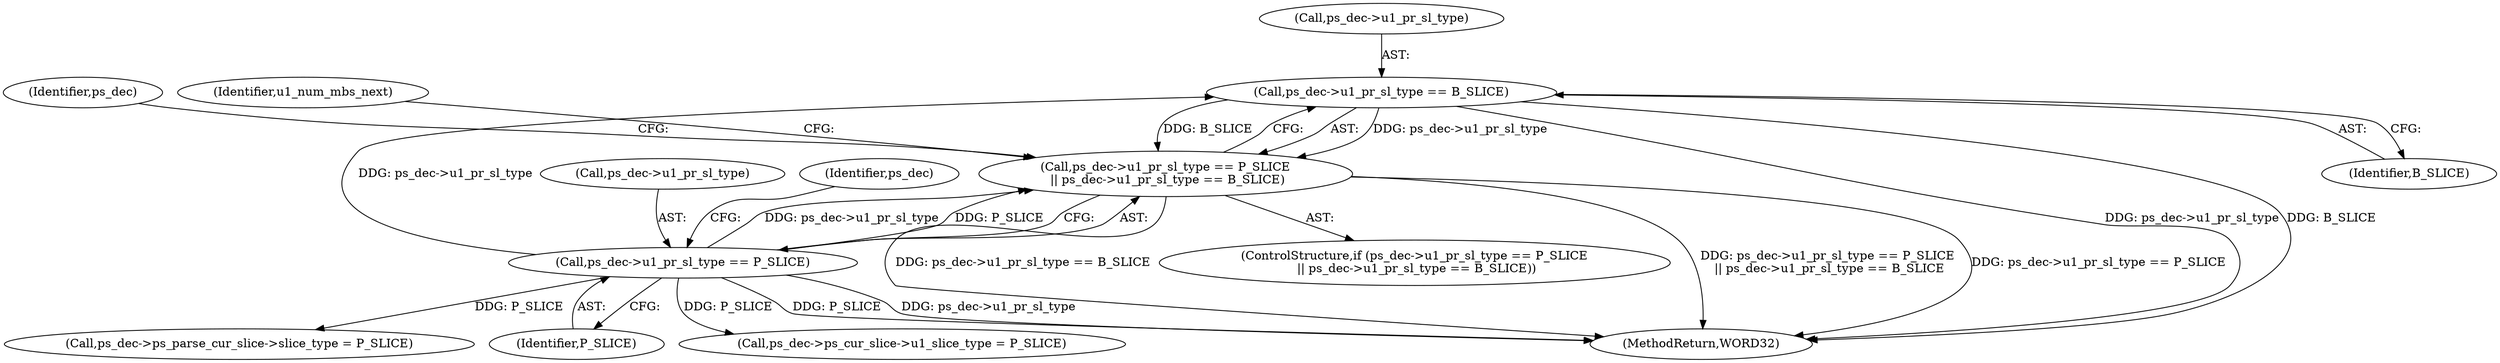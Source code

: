 digraph "0_Android_0b23c81c3dd9ec38f7e6806a3955fed1925541a0_1@pointer" {
"1000649" [label="(Call,ps_dec->u1_pr_sl_type == B_SLICE)"];
"1000644" [label="(Call,ps_dec->u1_pr_sl_type == P_SLICE)"];
"1000643" [label="(Call,ps_dec->u1_pr_sl_type == P_SLICE\n || ps_dec->u1_pr_sl_type == B_SLICE)"];
"1000650" [label="(Call,ps_dec->u1_pr_sl_type)"];
"1000963" [label="(Call,ps_dec->ps_parse_cur_slice->slice_type = P_SLICE)"];
"1000653" [label="(Identifier,B_SLICE)"];
"1000642" [label="(ControlStructure,if (ps_dec->u1_pr_sl_type == P_SLICE\n || ps_dec->u1_pr_sl_type == B_SLICE))"];
"1000648" [label="(Identifier,P_SLICE)"];
"1000649" [label="(Call,ps_dec->u1_pr_sl_type == B_SLICE)"];
"1000643" [label="(Call,ps_dec->u1_pr_sl_type == P_SLICE\n || ps_dec->u1_pr_sl_type == B_SLICE)"];
"1000644" [label="(Call,ps_dec->u1_pr_sl_type == P_SLICE)"];
"1000645" [label="(Call,ps_dec->u1_pr_sl_type)"];
"1000651" [label="(Identifier,ps_dec)"];
"1000656" [label="(Identifier,ps_dec)"];
"1001422" [label="(MethodReturn,WORD32)"];
"1000956" [label="(Call,ps_dec->ps_cur_slice->u1_slice_type = P_SLICE)"];
"1000667" [label="(Identifier,u1_num_mbs_next)"];
"1000649" -> "1000643"  [label="AST: "];
"1000649" -> "1000653"  [label="CFG: "];
"1000650" -> "1000649"  [label="AST: "];
"1000653" -> "1000649"  [label="AST: "];
"1000643" -> "1000649"  [label="CFG: "];
"1000649" -> "1001422"  [label="DDG: ps_dec->u1_pr_sl_type"];
"1000649" -> "1001422"  [label="DDG: B_SLICE"];
"1000649" -> "1000643"  [label="DDG: ps_dec->u1_pr_sl_type"];
"1000649" -> "1000643"  [label="DDG: B_SLICE"];
"1000644" -> "1000649"  [label="DDG: ps_dec->u1_pr_sl_type"];
"1000644" -> "1000643"  [label="AST: "];
"1000644" -> "1000648"  [label="CFG: "];
"1000645" -> "1000644"  [label="AST: "];
"1000648" -> "1000644"  [label="AST: "];
"1000651" -> "1000644"  [label="CFG: "];
"1000643" -> "1000644"  [label="CFG: "];
"1000644" -> "1001422"  [label="DDG: P_SLICE"];
"1000644" -> "1001422"  [label="DDG: ps_dec->u1_pr_sl_type"];
"1000644" -> "1000643"  [label="DDG: ps_dec->u1_pr_sl_type"];
"1000644" -> "1000643"  [label="DDG: P_SLICE"];
"1000644" -> "1000956"  [label="DDG: P_SLICE"];
"1000644" -> "1000963"  [label="DDG: P_SLICE"];
"1000643" -> "1000642"  [label="AST: "];
"1000656" -> "1000643"  [label="CFG: "];
"1000667" -> "1000643"  [label="CFG: "];
"1000643" -> "1001422"  [label="DDG: ps_dec->u1_pr_sl_type == P_SLICE\n || ps_dec->u1_pr_sl_type == B_SLICE"];
"1000643" -> "1001422"  [label="DDG: ps_dec->u1_pr_sl_type == P_SLICE"];
"1000643" -> "1001422"  [label="DDG: ps_dec->u1_pr_sl_type == B_SLICE"];
}
